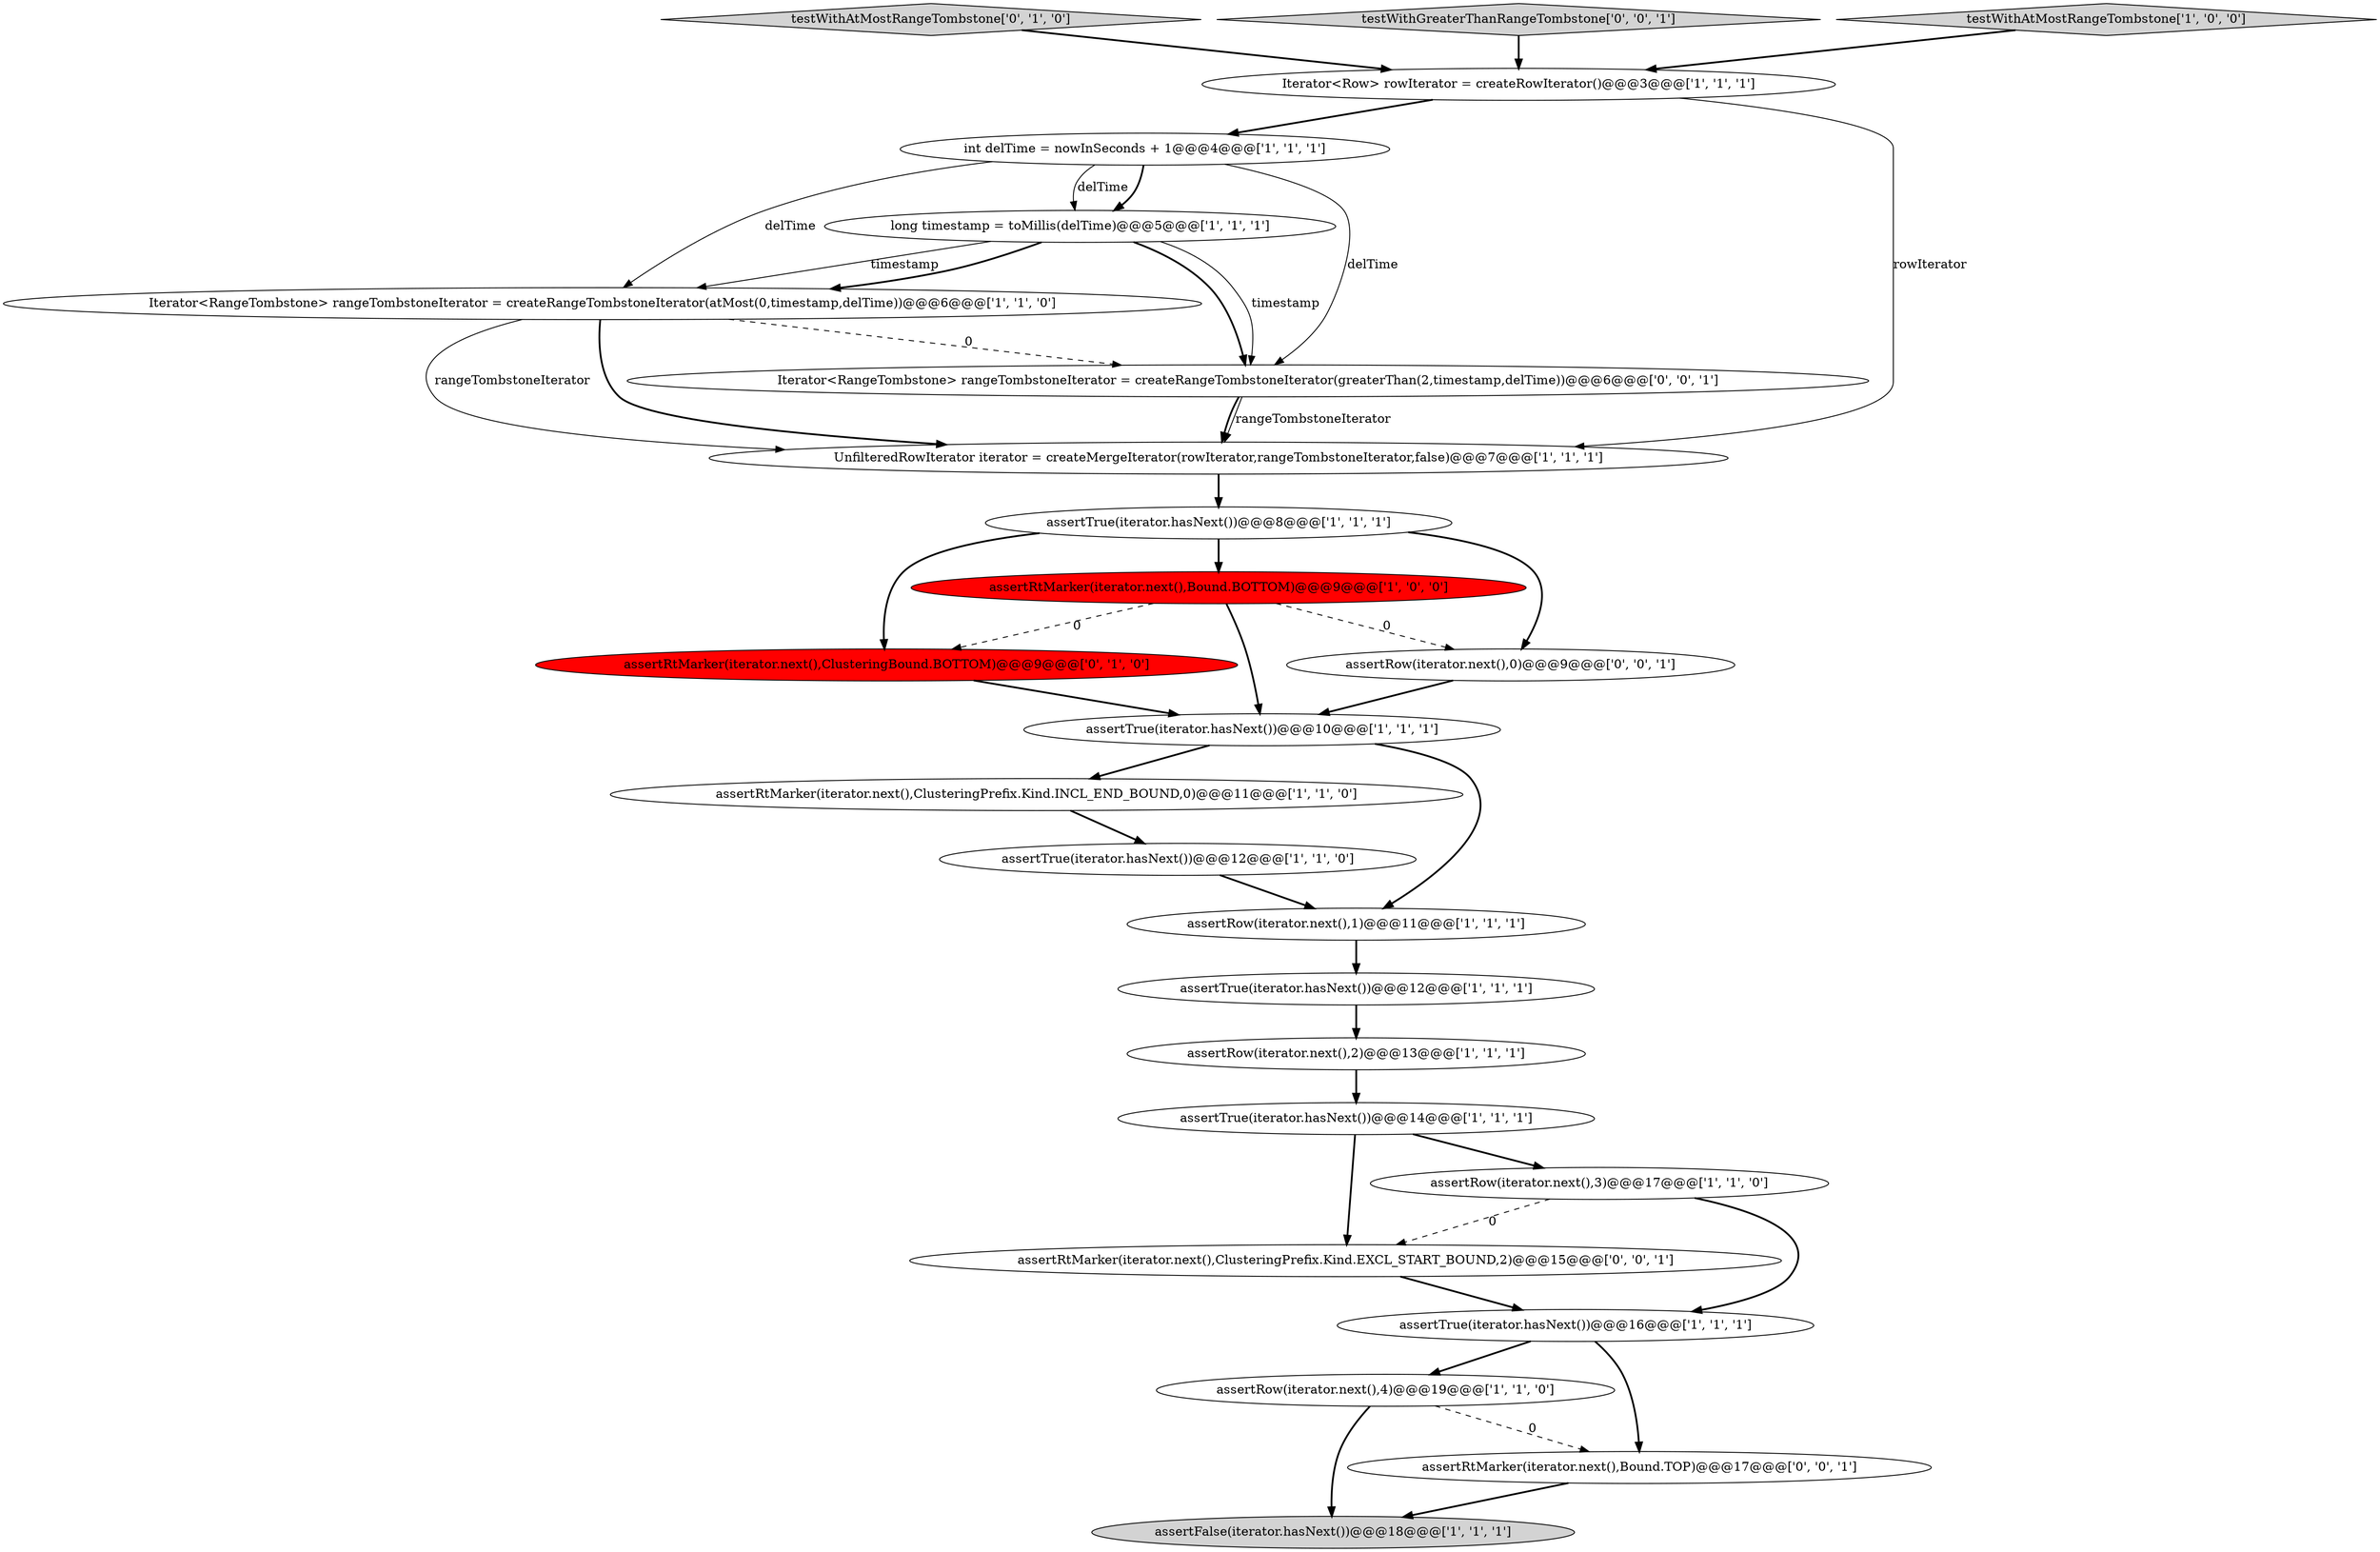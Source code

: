 digraph {
5 [style = filled, label = "assertTrue(iterator.hasNext())@@@14@@@['1', '1', '1']", fillcolor = white, shape = ellipse image = "AAA0AAABBB1BBB"];
13 [style = filled, label = "assertTrue(iterator.hasNext())@@@16@@@['1', '1', '1']", fillcolor = white, shape = ellipse image = "AAA0AAABBB1BBB"];
11 [style = filled, label = "assertTrue(iterator.hasNext())@@@12@@@['1', '1', '0']", fillcolor = white, shape = ellipse image = "AAA0AAABBB1BBB"];
10 [style = filled, label = "assertRow(iterator.next(),1)@@@11@@@['1', '1', '1']", fillcolor = white, shape = ellipse image = "AAA0AAABBB1BBB"];
6 [style = filled, label = "assertTrue(iterator.hasNext())@@@8@@@['1', '1', '1']", fillcolor = white, shape = ellipse image = "AAA0AAABBB1BBB"];
20 [style = filled, label = "testWithAtMostRangeTombstone['0', '1', '0']", fillcolor = lightgray, shape = diamond image = "AAA0AAABBB2BBB"];
25 [style = filled, label = "assertRtMarker(iterator.next(),ClusteringPrefix.Kind.EXCL_START_BOUND,2)@@@15@@@['0', '0', '1']", fillcolor = white, shape = ellipse image = "AAA0AAABBB3BBB"];
3 [style = filled, label = "assertRtMarker(iterator.next(),ClusteringPrefix.Kind.INCL_END_BOUND,0)@@@11@@@['1', '1', '0']", fillcolor = white, shape = ellipse image = "AAA0AAABBB1BBB"];
18 [style = filled, label = "long timestamp = toMillis(delTime)@@@5@@@['1', '1', '1']", fillcolor = white, shape = ellipse image = "AAA0AAABBB1BBB"];
22 [style = filled, label = "testWithGreaterThanRangeTombstone['0', '0', '1']", fillcolor = lightgray, shape = diamond image = "AAA0AAABBB3BBB"];
9 [style = filled, label = "assertTrue(iterator.hasNext())@@@12@@@['1', '1', '1']", fillcolor = white, shape = ellipse image = "AAA0AAABBB1BBB"];
24 [style = filled, label = "Iterator<RangeTombstone> rangeTombstoneIterator = createRangeTombstoneIterator(greaterThan(2,timestamp,delTime))@@@6@@@['0', '0', '1']", fillcolor = white, shape = ellipse image = "AAA0AAABBB3BBB"];
15 [style = filled, label = "assertTrue(iterator.hasNext())@@@10@@@['1', '1', '1']", fillcolor = white, shape = ellipse image = "AAA0AAABBB1BBB"];
1 [style = filled, label = "int delTime = nowInSeconds + 1@@@4@@@['1', '1', '1']", fillcolor = white, shape = ellipse image = "AAA0AAABBB1BBB"];
4 [style = filled, label = "assertRow(iterator.next(),4)@@@19@@@['1', '1', '0']", fillcolor = white, shape = ellipse image = "AAA0AAABBB1BBB"];
12 [style = filled, label = "Iterator<RangeTombstone> rangeTombstoneIterator = createRangeTombstoneIterator(atMost(0,timestamp,delTime))@@@6@@@['1', '1', '0']", fillcolor = white, shape = ellipse image = "AAA0AAABBB1BBB"];
19 [style = filled, label = "assertRtMarker(iterator.next(),ClusteringBound.BOTTOM)@@@9@@@['0', '1', '0']", fillcolor = red, shape = ellipse image = "AAA1AAABBB2BBB"];
14 [style = filled, label = "testWithAtMostRangeTombstone['1', '0', '0']", fillcolor = lightgray, shape = diamond image = "AAA0AAABBB1BBB"];
7 [style = filled, label = "assertFalse(iterator.hasNext())@@@18@@@['1', '1', '1']", fillcolor = lightgray, shape = ellipse image = "AAA0AAABBB1BBB"];
0 [style = filled, label = "assertRow(iterator.next(),2)@@@13@@@['1', '1', '1']", fillcolor = white, shape = ellipse image = "AAA0AAABBB1BBB"];
2 [style = filled, label = "UnfilteredRowIterator iterator = createMergeIterator(rowIterator,rangeTombstoneIterator,false)@@@7@@@['1', '1', '1']", fillcolor = white, shape = ellipse image = "AAA0AAABBB1BBB"];
17 [style = filled, label = "assertRtMarker(iterator.next(),Bound.BOTTOM)@@@9@@@['1', '0', '0']", fillcolor = red, shape = ellipse image = "AAA1AAABBB1BBB"];
21 [style = filled, label = "assertRow(iterator.next(),0)@@@9@@@['0', '0', '1']", fillcolor = white, shape = ellipse image = "AAA0AAABBB3BBB"];
23 [style = filled, label = "assertRtMarker(iterator.next(),Bound.TOP)@@@17@@@['0', '0', '1']", fillcolor = white, shape = ellipse image = "AAA0AAABBB3BBB"];
8 [style = filled, label = "assertRow(iterator.next(),3)@@@17@@@['1', '1', '0']", fillcolor = white, shape = ellipse image = "AAA0AAABBB1BBB"];
16 [style = filled, label = "Iterator<Row> rowIterator = createRowIterator()@@@3@@@['1', '1', '1']", fillcolor = white, shape = ellipse image = "AAA0AAABBB1BBB"];
6->17 [style = bold, label=""];
14->16 [style = bold, label=""];
5->8 [style = bold, label=""];
15->10 [style = bold, label=""];
18->24 [style = bold, label=""];
1->12 [style = solid, label="delTime"];
9->0 [style = bold, label=""];
24->2 [style = bold, label=""];
25->13 [style = bold, label=""];
2->6 [style = bold, label=""];
22->16 [style = bold, label=""];
6->21 [style = bold, label=""];
16->2 [style = solid, label="rowIterator"];
21->15 [style = bold, label=""];
18->12 [style = solid, label="timestamp"];
3->11 [style = bold, label=""];
18->12 [style = bold, label=""];
12->2 [style = solid, label="rangeTombstoneIterator"];
1->18 [style = bold, label=""];
6->19 [style = bold, label=""];
15->3 [style = bold, label=""];
17->21 [style = dashed, label="0"];
4->7 [style = bold, label=""];
5->25 [style = bold, label=""];
18->24 [style = solid, label="timestamp"];
12->2 [style = bold, label=""];
24->2 [style = solid, label="rangeTombstoneIterator"];
20->16 [style = bold, label=""];
16->1 [style = bold, label=""];
17->19 [style = dashed, label="0"];
11->10 [style = bold, label=""];
12->24 [style = dashed, label="0"];
1->24 [style = solid, label="delTime"];
17->15 [style = bold, label=""];
13->23 [style = bold, label=""];
8->25 [style = dashed, label="0"];
10->9 [style = bold, label=""];
23->7 [style = bold, label=""];
19->15 [style = bold, label=""];
4->23 [style = dashed, label="0"];
1->18 [style = solid, label="delTime"];
8->13 [style = bold, label=""];
0->5 [style = bold, label=""];
13->4 [style = bold, label=""];
}
